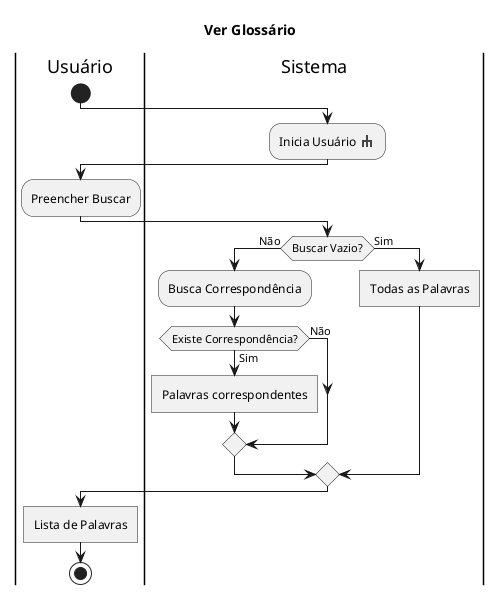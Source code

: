 @startuml

sprite $rake [16x16/8] {
0000000000000000
0000000jj0000000
0000000jj0000000
0005555jj5555000
000jjeejjeejj000
000jj00jj00jj000
000jj00jj00jj000
0000000000000000
}

title Ver Glossário

|Usuário|
start
|Sistema|
:Inicia Usuário <$rake>;
|Usuário|
:Preencher Buscar;
|Sistema|
if(Buscar Vazio?) then (Não)
    :Busca Correspondência;
    if(Existe Correspondência?) then (Sim)
        :Palavras correspondentes]
    else (Não)
    endif
else (Sim)
    :Todas as Palavras]
endif
|Usuário|
:Lista de Palavras]
stop

@enduml